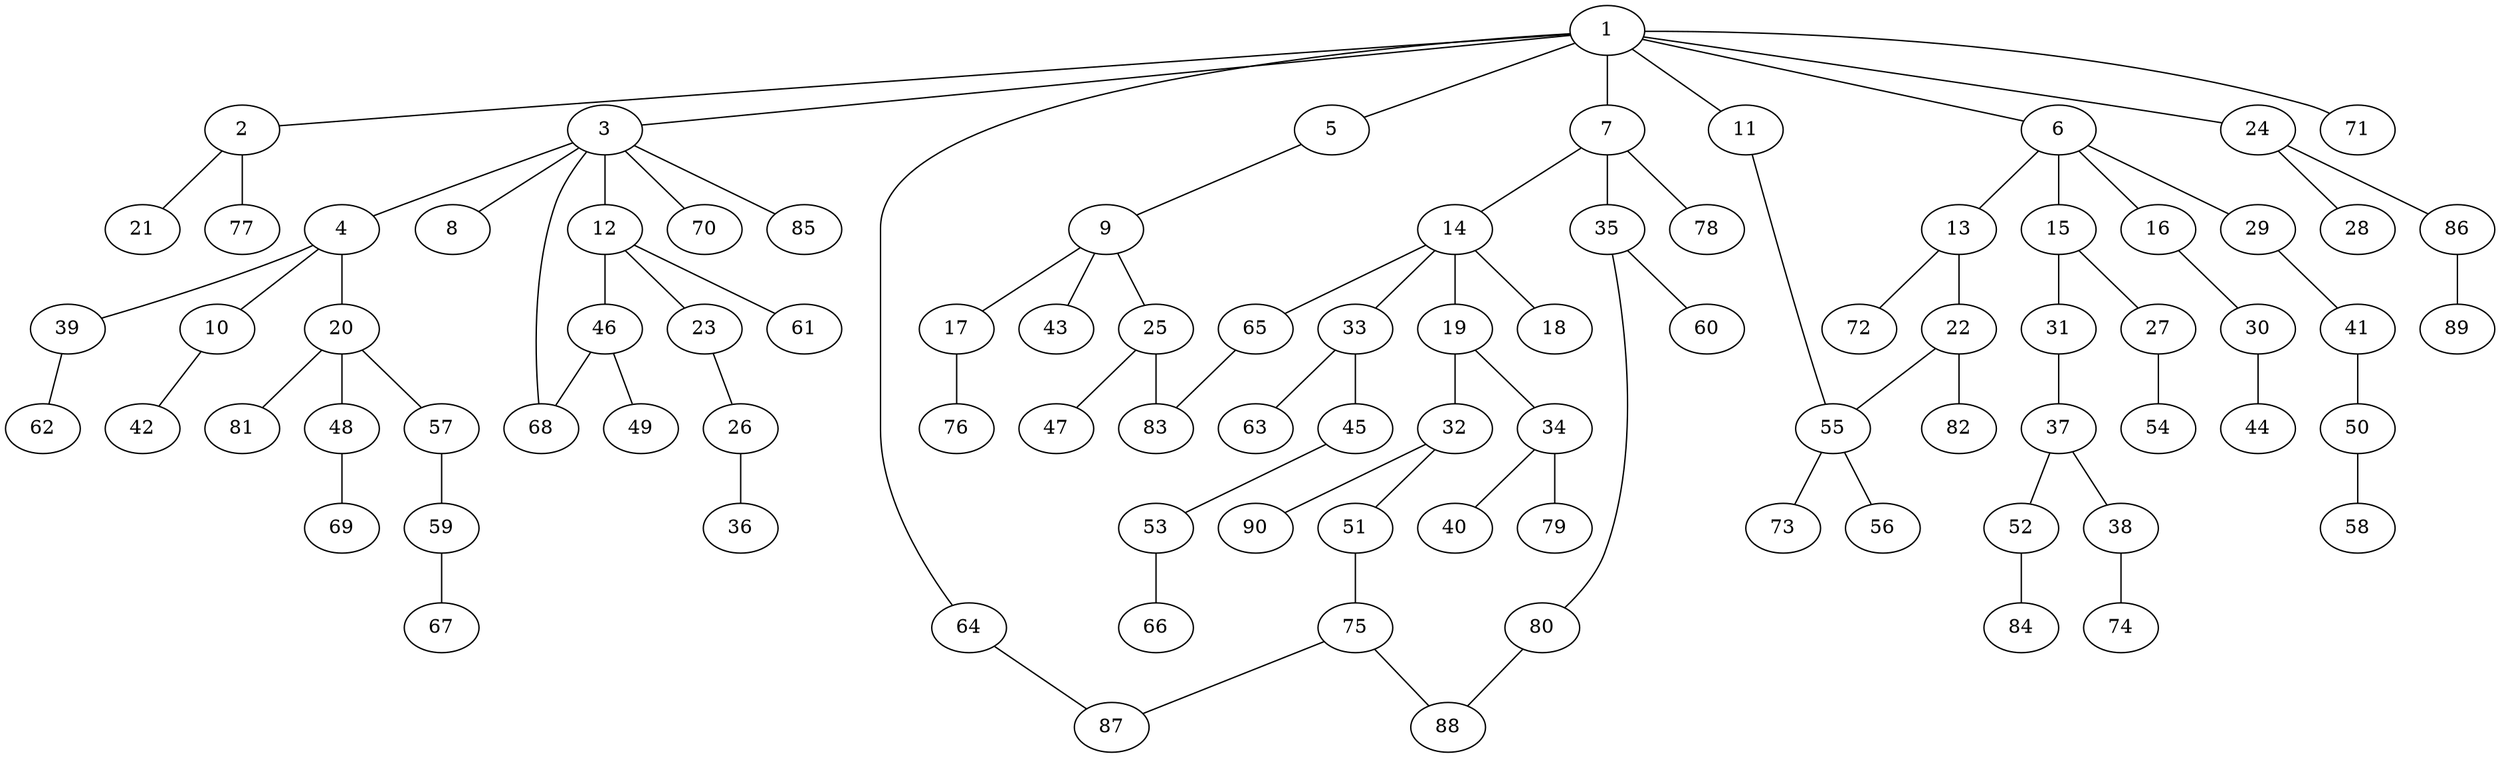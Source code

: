 graph graphname {1--2
1--3
1--5
1--6
1--7
1--11
1--24
1--64
1--71
2--21
2--77
3--4
3--8
3--12
3--68
3--70
3--85
4--10
4--20
4--39
5--9
6--13
6--15
6--16
6--29
7--14
7--35
7--78
9--17
9--25
9--43
10--42
11--55
12--23
12--46
12--61
13--22
13--72
14--18
14--19
14--33
14--65
15--27
15--31
16--30
17--76
19--32
19--34
20--48
20--57
20--81
22--55
22--82
23--26
24--28
24--86
25--47
25--83
26--36
27--54
29--41
30--44
31--37
32--51
32--90
33--45
33--63
34--40
34--79
35--60
35--80
37--38
37--52
38--74
39--62
41--50
45--53
46--49
46--68
48--69
50--58
51--75
52--84
53--66
55--56
55--73
57--59
59--67
64--87
65--83
75--87
75--88
80--88
86--89
}